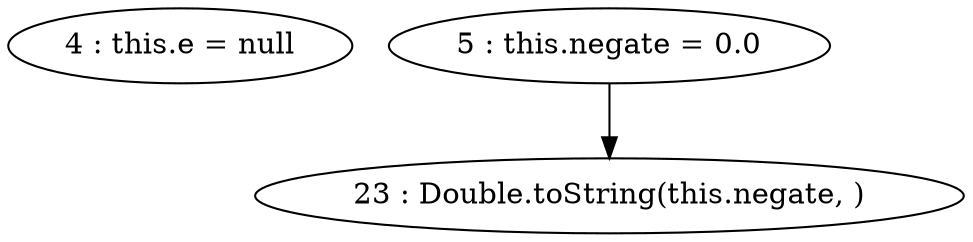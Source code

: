 digraph G {
"4 : this.e = null"
"5 : this.negate = 0.0"
"5 : this.negate = 0.0" -> "23 : Double.toString(this.negate, )"
"23 : Double.toString(this.negate, )"
}